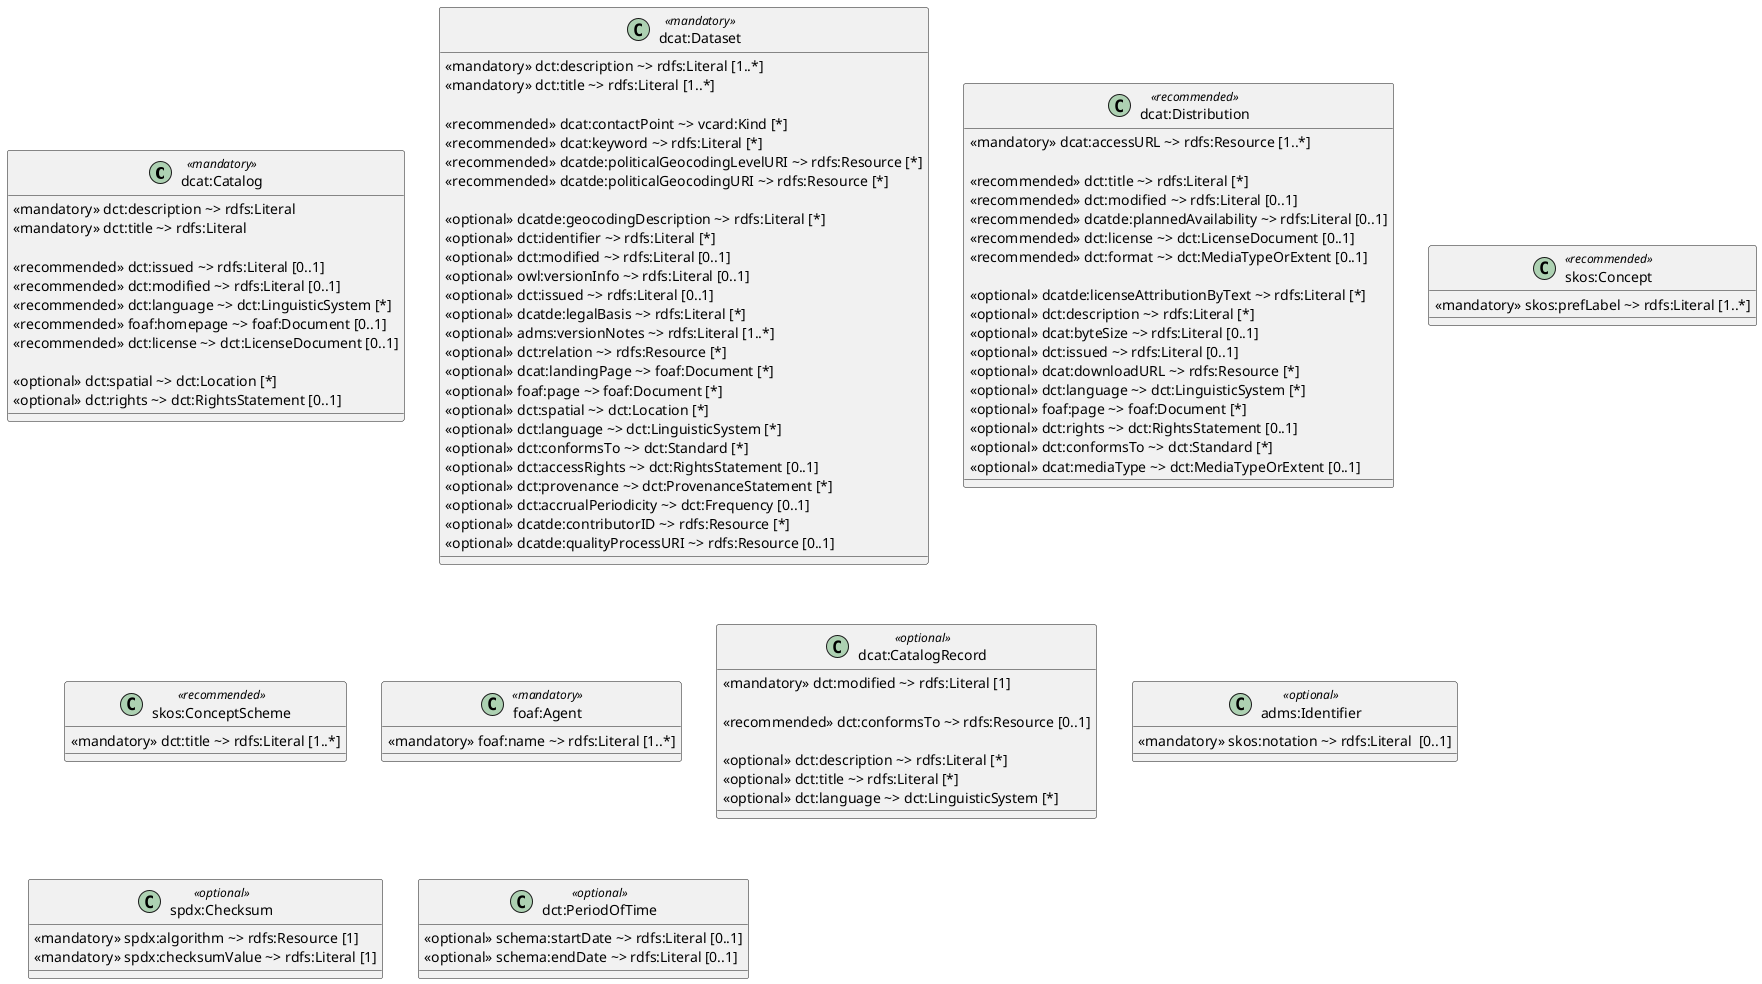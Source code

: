 @startuml

' node plantcode -l coffeescript tests/complex/full.plantuml > tests/complex/full.coffee

' hide class circle
' skinparam class {
'     BackgroundColor #C1C0C5|FDFEFD 
'     ArrowColor black
'     BorderColor black
' }
' 
' Ab hier rot

class "dcat:Catalog" <<mandatory>> {
    <<mandatory>> dct:description ~> rdfs:Literal
    <<mandatory>> dct:title ~> rdfs:Literal

    <<recommended>> dct:issued ~> rdfs:Literal [0..1] 
    <<recommended>> dct:modified ~> rdfs:Literal [0..1] 
    <<recommended>> dct:language ~> dct:LinguisticSystem [*] 
    <<recommended>> foaf:homepage ~> foaf:Document [0..1] 
    <<recommended>> dct:license ~> dct:LicenseDocument [0..1] 

    <<optional>> dct:spatial ~> dct:Location [*] 
    <<optional>> dct:rights ~> dct:RightsStatement [0..1] 
}

class "dcat:Dataset" <<mandatory>> {
    
    <<mandatory>> dct:description ~> rdfs:Literal [1..*]
    <<mandatory>> dct:title ~> rdfs:Literal [1..*] 

    <<recommended>> dcat:contactPoint ~> vcard:Kind [*] 
    <<recommended>> dcat:keyword ~> rdfs:Literal [*] 
    <<recommended>> dcatde:politicalGeocodingLevelURI ~> rdfs:Resource [*] 
    <<recommended>> dcatde:politicalGeocodingURI ~> rdfs:Resource [*] 

    <<optional>> dcatde:geocodingDescription ~> rdfs:Literal [*] 
    <<optional>> dct:identifier ~> rdfs:Literal [*] 
    <<optional>> dct:modified ~> rdfs:Literal [0..1] 
    <<optional>> owl:versionInfo ~> rdfs:Literal [0..1] 
    <<optional>> dct:issued ~> rdfs:Literal [0..1] 
    <<optional>> dcatde:legalBasis ~> rdfs:Literal [*] 
    <<optional>> adms:versionNotes ~> rdfs:Literal [1..*] 
    <<optional>> dct:relation ~> rdfs:Resource [*] 
    <<optional>> dcat:landingPage ~> foaf:Document [*] 
    <<optional>> foaf:page ~> foaf:Document [*] 
    <<optional>> dct:spatial ~> dct:Location [*] 
    <<optional>> dct:language ~> dct:LinguisticSystem [*] 
    <<optional>> dct:conformsTo ~> dct:Standard [*] 
    <<optional>> dct:accessRights ~> dct:RightsStatement [0..1] 
    <<optional>> dct:provenance ~> dct:ProvenanceStatement [*] 
    <<optional>> dct:accrualPeriodicity ~> dct:Frequency [0..1] 
    <<optional>> dcatde:contributorID ~> rdfs:Resource [*] 
    <<optional>> dcatde:qualityProcessURI ~> rdfs:Resource [0..1] 
}

class "dcat:Distribution" <<recommended>> {
    
    <<mandatory>> dcat:accessURL ~> rdfs:Resource [1..*] 

    <<recommended>> dct:title ~> rdfs:Literal [*] 
    <<recommended>> dct:modified ~> rdfs:Literal [0..1] 
    <<recommended>> dcatde:plannedAvailability ~> rdfs:Literal [0..1] 
    <<recommended>> dct:license ~> dct:LicenseDocument [0..1] 
    <<recommended>> dct:format ~> dct:MediaTypeOrExtent [0..1] 

    <<optional>> dcatde:licenseAttributionByText ~> rdfs:Literal [*] 
    <<optional>> dct:description ~> rdfs:Literal [*] 
    <<optional>> dcat:byteSize ~> rdfs:Literal [0..1] 
    <<optional>> dct:issued ~> rdfs:Literal [0..1] 
    <<optional>> dcat:downloadURL ~> rdfs:Resource [*] 
    <<optional>> dct:language ~> dct:LinguisticSystem [*] 
    <<optional>> foaf:page ~> foaf:Document [*] 
    <<optional>> dct:rights ~> dct:RightsStatement [0..1] 
    <<optional>> dct:conformsTo ~> dct:Standard [*] 
    <<optional>> dcat:mediaType ~> dct:MediaTypeOrExtent [0..1] 
}

class "skos:Concept" <<recommended>> {
    
    <<mandatory>> skos:prefLabel ~> rdfs:Literal [1..*] 
}

class "skos:ConceptScheme" <<recommended>> {
    
    <<mandatory>> dct:title ~> rdfs:Literal [1..*] 
}

class "foaf:Agent" <<mandatory>> {
    
    <<mandatory>> foaf:name ~> rdfs:Literal [1..*] 
}

class "dcat:CatalogRecord" <<optional>> {
    
    <<mandatory>> dct:modified ~> rdfs:Literal [1] 

    <<recommended>> dct:conformsTo ~> rdfs:Resource [0..1] 

    <<optional>> dct:description ~> rdfs:Literal [*] 
    <<optional>> dct:title ~> rdfs:Literal [*] 
    <<optional>> dct:language ~> dct:LinguisticSystem [*] 
}

class "adms:Identifier" <<optional>> {
    
    <<mandatory>> skos:notation ~> rdfs:Literal  [0..1]
}

class "spdx:Checksum" <<optional>> {
    
    <<mandatory>> spdx:algorithm ~> rdfs:Resource [1] 
    <<mandatory>> spdx:checksumValue ~> rdfs:Literal [1] 
}

class "dct:PeriodOfTime" <<optional>> {
    
    <<optional>> schema:startDate ~> rdfs:Literal [0..1] 
    <<optional>> schema:endDate ~> rdfs:Literal [0..1] 
}


' ************************Ab hier Relations************************

' ' Selbstreferenzierungen rot
' "dcat:Catalog"               --> "*"     "dcat:Catalog"       ~> dct:hasPart 
' "dcat:Catalog"               --> "0..1"  "dcat:Catalog"       ~> <<optional>> dct:IsPartOf
' "dcat:Dataset"               --> "*"     "dcat:Dataset"       ~> <<optional>> dct:source
' "dcat:Dataset"               --> "*"     "dcat:Dataset"       ~> <<optional>> dct:hasVersion
' "dcat:Dataset"               --> "*"     "dcat:Dataset"       ~> <<optional>> dct:isVersionOf
' "dcat:CatalogRecord"         --> "0..1"  "dcat:CatalogRecord" ~> <<optional>> dct:source
' 
' ' Referenzierungen zwischen Hauptklassen
' "dcat:Catalog"               --> "1..*"  "dcat:Dataset"       ~> <<mandatory>> dcat:dataset 
' "dcat:Dataset"            -----> "*"     "dcat:Distribution"  ~> <<recommended>> dcat:distribution 
' "dcat:Dataset"            -----> "*"     "dcat:Distribution"  ~> <<optional>> adms:sample 
' 
' ' Weitere Referenzierungen
' "dcat:Catalog"               --> "1"     "foaf:Agent"         ~> <<mandatory>> dct:publisher 
' "dcat:Catalog"              ---> "*"     "skos:ConceptScheme" ~> <<recommended>> dcat:themeTaxonomy 
' "dcat:Catalog"               --> "*"     "dcat:CatalogRecord" ~> <<optional>> dcat:record 
' "dcat:Dataset"               --> "0..1"  "foaf:Agent"         ~> <<recommended>> dct:publisher 
' "dcat:Dataset"               --> "*"     "foaf:Agent"         ~> <<optional>> dct:creator 
' "dcat:Dataset"               --> "*"     "foaf:Agent"         ~> <<optional>> dct:contributor 
' "dcat:Dataset"               --> "*"     "foaf:Agent"         ~> <<optional>> dcatde:originator 
' "dcat:Dataset"               --> "*"     "foaf:Agent"         ~> <<optional>> dct:maintainer 
' "dcat:Dataset"               --> "*"     "skos:Concept"       ~> <<recommended>> dcat:theme 
' "dcat:Dataset"               --> "0..1"  "skos:Concept"       ~> <<optional>> dct:type 
' "dcat:Dataset"               --> "0..1"  "skos:Concept"       ~> dcat:granularity 
' "dcat:Dataset"               --> "*"     "dct:PeriodOfTime"   ~> <<optional>> dct:temporal 
' "dcat:Dataset"               --> "*"     "adms:Identifier"    ~> <<optional>> adms:identifier 
' "dcat:Distribution"          --> "0..1"  "skos:Concept"       ~> <<optional>> adms:status 
' "dcat:Distribution"          --> "0..1"  "spdx:Checksum"      ~> <<optional>> spdx:checksum 
' "foaf:Agent"                 --> "0..1"  "skos:Concept"       ~> <<optional>> dct:type 
' "dcat:CatalogRecord"        ---> "1"     "dcat:Dataset"       ~> <<mandatory>> foaf:primaryTopic
' "dcat:CatalogRecord"         --> "0..1"  "skos:Concept"       ~> <<recommended>> adms:status 
' "dcat:CatalogRecord"         --> "0..1"  "skos:Concept"       ~> <<recommended>> dct:issued 

@enduml